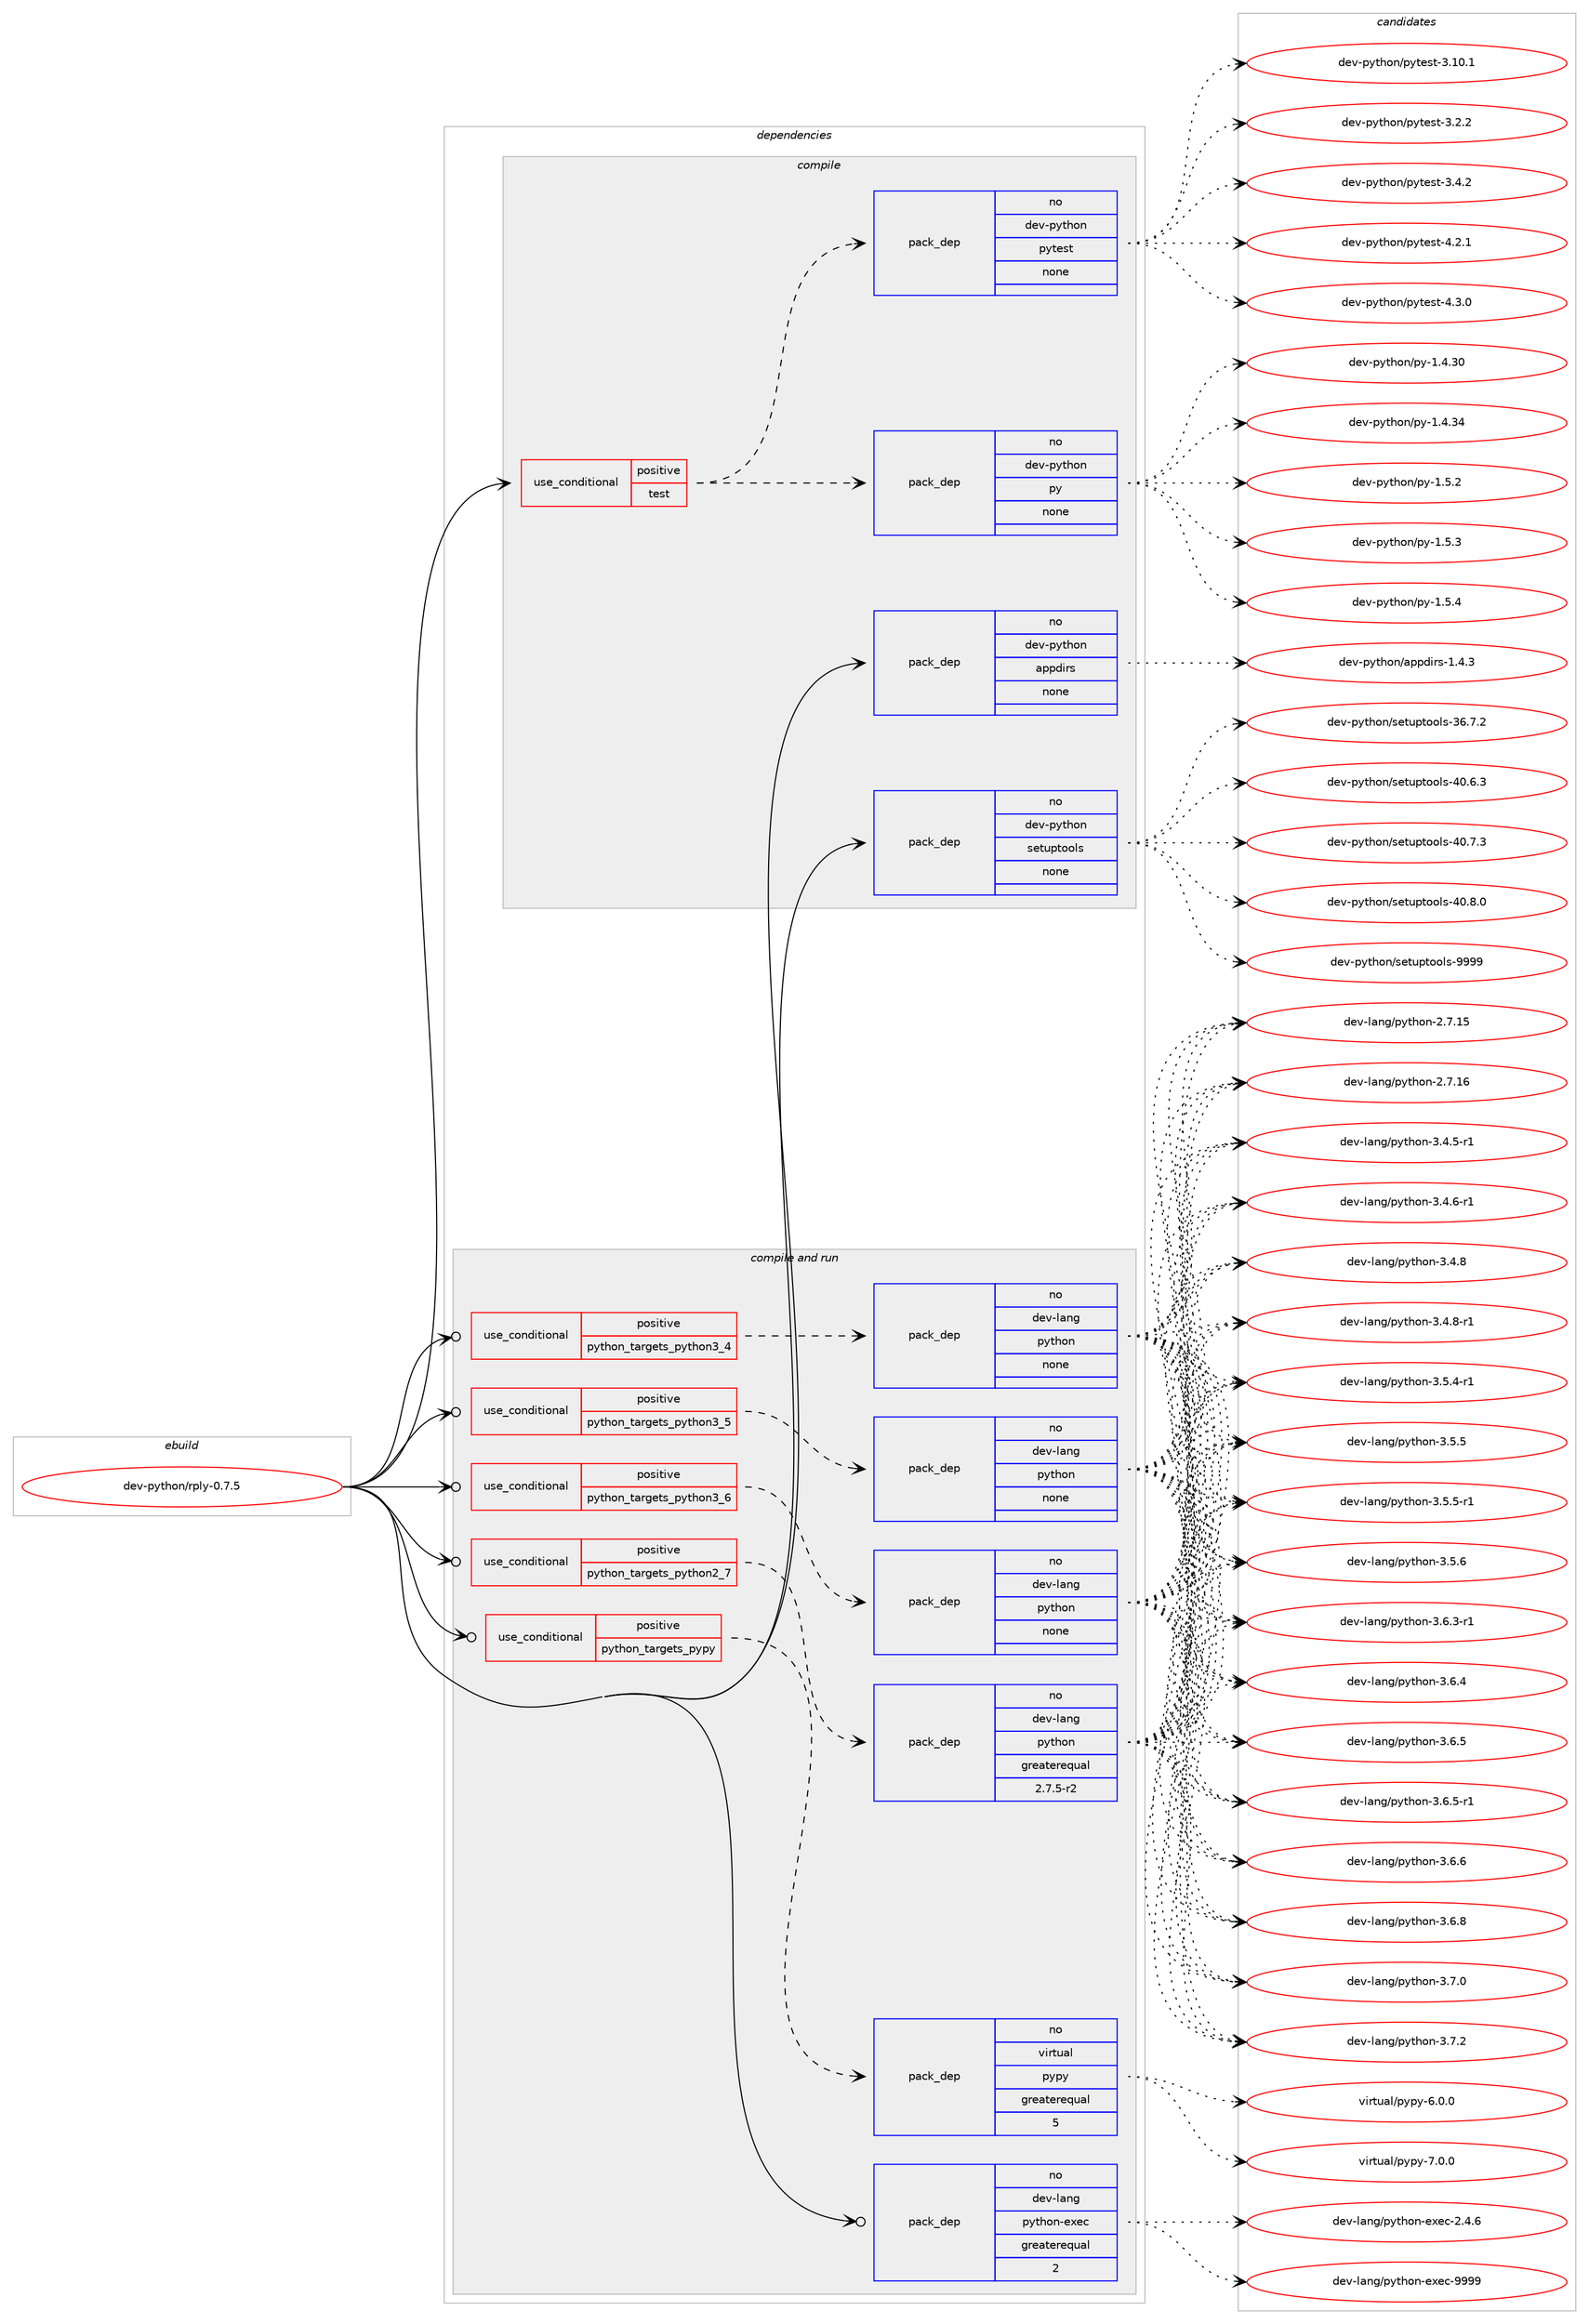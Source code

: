digraph prolog {

# *************
# Graph options
# *************

newrank=true;
concentrate=true;
compound=true;
graph [rankdir=LR,fontname=Helvetica,fontsize=10,ranksep=1.5];#, ranksep=2.5, nodesep=0.2];
edge  [arrowhead=vee];
node  [fontname=Helvetica,fontsize=10];

# **********
# The ebuild
# **********

subgraph cluster_leftcol {
color=gray;
rank=same;
label=<<i>ebuild</i>>;
id [label="dev-python/rply-0.7.5", color=red, width=4, href="../dev-python/rply-0.7.5.svg"];
}

# ****************
# The dependencies
# ****************

subgraph cluster_midcol {
color=gray;
label=<<i>dependencies</i>>;
subgraph cluster_compile {
fillcolor="#eeeeee";
style=filled;
label=<<i>compile</i>>;
subgraph cond384078 {
dependency1439741 [label=<<TABLE BORDER="0" CELLBORDER="1" CELLSPACING="0" CELLPADDING="4"><TR><TD ROWSPAN="3" CELLPADDING="10">use_conditional</TD></TR><TR><TD>positive</TD></TR><TR><TD>test</TD></TR></TABLE>>, shape=none, color=red];
subgraph pack1032301 {
dependency1439742 [label=<<TABLE BORDER="0" CELLBORDER="1" CELLSPACING="0" CELLPADDING="4" WIDTH="220"><TR><TD ROWSPAN="6" CELLPADDING="30">pack_dep</TD></TR><TR><TD WIDTH="110">no</TD></TR><TR><TD>dev-python</TD></TR><TR><TD>py</TD></TR><TR><TD>none</TD></TR><TR><TD></TD></TR></TABLE>>, shape=none, color=blue];
}
dependency1439741:e -> dependency1439742:w [weight=20,style="dashed",arrowhead="vee"];
subgraph pack1032302 {
dependency1439743 [label=<<TABLE BORDER="0" CELLBORDER="1" CELLSPACING="0" CELLPADDING="4" WIDTH="220"><TR><TD ROWSPAN="6" CELLPADDING="30">pack_dep</TD></TR><TR><TD WIDTH="110">no</TD></TR><TR><TD>dev-python</TD></TR><TR><TD>pytest</TD></TR><TR><TD>none</TD></TR><TR><TD></TD></TR></TABLE>>, shape=none, color=blue];
}
dependency1439741:e -> dependency1439743:w [weight=20,style="dashed",arrowhead="vee"];
}
id:e -> dependency1439741:w [weight=20,style="solid",arrowhead="vee"];
subgraph pack1032303 {
dependency1439744 [label=<<TABLE BORDER="0" CELLBORDER="1" CELLSPACING="0" CELLPADDING="4" WIDTH="220"><TR><TD ROWSPAN="6" CELLPADDING="30">pack_dep</TD></TR><TR><TD WIDTH="110">no</TD></TR><TR><TD>dev-python</TD></TR><TR><TD>appdirs</TD></TR><TR><TD>none</TD></TR><TR><TD></TD></TR></TABLE>>, shape=none, color=blue];
}
id:e -> dependency1439744:w [weight=20,style="solid",arrowhead="vee"];
subgraph pack1032304 {
dependency1439745 [label=<<TABLE BORDER="0" CELLBORDER="1" CELLSPACING="0" CELLPADDING="4" WIDTH="220"><TR><TD ROWSPAN="6" CELLPADDING="30">pack_dep</TD></TR><TR><TD WIDTH="110">no</TD></TR><TR><TD>dev-python</TD></TR><TR><TD>setuptools</TD></TR><TR><TD>none</TD></TR><TR><TD></TD></TR></TABLE>>, shape=none, color=blue];
}
id:e -> dependency1439745:w [weight=20,style="solid",arrowhead="vee"];
}
subgraph cluster_compileandrun {
fillcolor="#eeeeee";
style=filled;
label=<<i>compile and run</i>>;
subgraph cond384079 {
dependency1439746 [label=<<TABLE BORDER="0" CELLBORDER="1" CELLSPACING="0" CELLPADDING="4"><TR><TD ROWSPAN="3" CELLPADDING="10">use_conditional</TD></TR><TR><TD>positive</TD></TR><TR><TD>python_targets_pypy</TD></TR></TABLE>>, shape=none, color=red];
subgraph pack1032305 {
dependency1439747 [label=<<TABLE BORDER="0" CELLBORDER="1" CELLSPACING="0" CELLPADDING="4" WIDTH="220"><TR><TD ROWSPAN="6" CELLPADDING="30">pack_dep</TD></TR><TR><TD WIDTH="110">no</TD></TR><TR><TD>virtual</TD></TR><TR><TD>pypy</TD></TR><TR><TD>greaterequal</TD></TR><TR><TD>5</TD></TR></TABLE>>, shape=none, color=blue];
}
dependency1439746:e -> dependency1439747:w [weight=20,style="dashed",arrowhead="vee"];
}
id:e -> dependency1439746:w [weight=20,style="solid",arrowhead="odotvee"];
subgraph cond384080 {
dependency1439748 [label=<<TABLE BORDER="0" CELLBORDER="1" CELLSPACING="0" CELLPADDING="4"><TR><TD ROWSPAN="3" CELLPADDING="10">use_conditional</TD></TR><TR><TD>positive</TD></TR><TR><TD>python_targets_python2_7</TD></TR></TABLE>>, shape=none, color=red];
subgraph pack1032306 {
dependency1439749 [label=<<TABLE BORDER="0" CELLBORDER="1" CELLSPACING="0" CELLPADDING="4" WIDTH="220"><TR><TD ROWSPAN="6" CELLPADDING="30">pack_dep</TD></TR><TR><TD WIDTH="110">no</TD></TR><TR><TD>dev-lang</TD></TR><TR><TD>python</TD></TR><TR><TD>greaterequal</TD></TR><TR><TD>2.7.5-r2</TD></TR></TABLE>>, shape=none, color=blue];
}
dependency1439748:e -> dependency1439749:w [weight=20,style="dashed",arrowhead="vee"];
}
id:e -> dependency1439748:w [weight=20,style="solid",arrowhead="odotvee"];
subgraph cond384081 {
dependency1439750 [label=<<TABLE BORDER="0" CELLBORDER="1" CELLSPACING="0" CELLPADDING="4"><TR><TD ROWSPAN="3" CELLPADDING="10">use_conditional</TD></TR><TR><TD>positive</TD></TR><TR><TD>python_targets_python3_4</TD></TR></TABLE>>, shape=none, color=red];
subgraph pack1032307 {
dependency1439751 [label=<<TABLE BORDER="0" CELLBORDER="1" CELLSPACING="0" CELLPADDING="4" WIDTH="220"><TR><TD ROWSPAN="6" CELLPADDING="30">pack_dep</TD></TR><TR><TD WIDTH="110">no</TD></TR><TR><TD>dev-lang</TD></TR><TR><TD>python</TD></TR><TR><TD>none</TD></TR><TR><TD></TD></TR></TABLE>>, shape=none, color=blue];
}
dependency1439750:e -> dependency1439751:w [weight=20,style="dashed",arrowhead="vee"];
}
id:e -> dependency1439750:w [weight=20,style="solid",arrowhead="odotvee"];
subgraph cond384082 {
dependency1439752 [label=<<TABLE BORDER="0" CELLBORDER="1" CELLSPACING="0" CELLPADDING="4"><TR><TD ROWSPAN="3" CELLPADDING="10">use_conditional</TD></TR><TR><TD>positive</TD></TR><TR><TD>python_targets_python3_5</TD></TR></TABLE>>, shape=none, color=red];
subgraph pack1032308 {
dependency1439753 [label=<<TABLE BORDER="0" CELLBORDER="1" CELLSPACING="0" CELLPADDING="4" WIDTH="220"><TR><TD ROWSPAN="6" CELLPADDING="30">pack_dep</TD></TR><TR><TD WIDTH="110">no</TD></TR><TR><TD>dev-lang</TD></TR><TR><TD>python</TD></TR><TR><TD>none</TD></TR><TR><TD></TD></TR></TABLE>>, shape=none, color=blue];
}
dependency1439752:e -> dependency1439753:w [weight=20,style="dashed",arrowhead="vee"];
}
id:e -> dependency1439752:w [weight=20,style="solid",arrowhead="odotvee"];
subgraph cond384083 {
dependency1439754 [label=<<TABLE BORDER="0" CELLBORDER="1" CELLSPACING="0" CELLPADDING="4"><TR><TD ROWSPAN="3" CELLPADDING="10">use_conditional</TD></TR><TR><TD>positive</TD></TR><TR><TD>python_targets_python3_6</TD></TR></TABLE>>, shape=none, color=red];
subgraph pack1032309 {
dependency1439755 [label=<<TABLE BORDER="0" CELLBORDER="1" CELLSPACING="0" CELLPADDING="4" WIDTH="220"><TR><TD ROWSPAN="6" CELLPADDING="30">pack_dep</TD></TR><TR><TD WIDTH="110">no</TD></TR><TR><TD>dev-lang</TD></TR><TR><TD>python</TD></TR><TR><TD>none</TD></TR><TR><TD></TD></TR></TABLE>>, shape=none, color=blue];
}
dependency1439754:e -> dependency1439755:w [weight=20,style="dashed",arrowhead="vee"];
}
id:e -> dependency1439754:w [weight=20,style="solid",arrowhead="odotvee"];
subgraph pack1032310 {
dependency1439756 [label=<<TABLE BORDER="0" CELLBORDER="1" CELLSPACING="0" CELLPADDING="4" WIDTH="220"><TR><TD ROWSPAN="6" CELLPADDING="30">pack_dep</TD></TR><TR><TD WIDTH="110">no</TD></TR><TR><TD>dev-lang</TD></TR><TR><TD>python-exec</TD></TR><TR><TD>greaterequal</TD></TR><TR><TD>2</TD></TR></TABLE>>, shape=none, color=blue];
}
id:e -> dependency1439756:w [weight=20,style="solid",arrowhead="odotvee"];
}
subgraph cluster_run {
fillcolor="#eeeeee";
style=filled;
label=<<i>run</i>>;
}
}

# **************
# The candidates
# **************

subgraph cluster_choices {
rank=same;
color=gray;
label=<<i>candidates</i>>;

subgraph choice1032301 {
color=black;
nodesep=1;
choice100101118451121211161041111104711212145494652465148 [label="dev-python/py-1.4.30", color=red, width=4,href="../dev-python/py-1.4.30.svg"];
choice100101118451121211161041111104711212145494652465152 [label="dev-python/py-1.4.34", color=red, width=4,href="../dev-python/py-1.4.34.svg"];
choice1001011184511212111610411111047112121454946534650 [label="dev-python/py-1.5.2", color=red, width=4,href="../dev-python/py-1.5.2.svg"];
choice1001011184511212111610411111047112121454946534651 [label="dev-python/py-1.5.3", color=red, width=4,href="../dev-python/py-1.5.3.svg"];
choice1001011184511212111610411111047112121454946534652 [label="dev-python/py-1.5.4", color=red, width=4,href="../dev-python/py-1.5.4.svg"];
dependency1439742:e -> choice100101118451121211161041111104711212145494652465148:w [style=dotted,weight="100"];
dependency1439742:e -> choice100101118451121211161041111104711212145494652465152:w [style=dotted,weight="100"];
dependency1439742:e -> choice1001011184511212111610411111047112121454946534650:w [style=dotted,weight="100"];
dependency1439742:e -> choice1001011184511212111610411111047112121454946534651:w [style=dotted,weight="100"];
dependency1439742:e -> choice1001011184511212111610411111047112121454946534652:w [style=dotted,weight="100"];
}
subgraph choice1032302 {
color=black;
nodesep=1;
choice100101118451121211161041111104711212111610111511645514649484649 [label="dev-python/pytest-3.10.1", color=red, width=4,href="../dev-python/pytest-3.10.1.svg"];
choice1001011184511212111610411111047112121116101115116455146504650 [label="dev-python/pytest-3.2.2", color=red, width=4,href="../dev-python/pytest-3.2.2.svg"];
choice1001011184511212111610411111047112121116101115116455146524650 [label="dev-python/pytest-3.4.2", color=red, width=4,href="../dev-python/pytest-3.4.2.svg"];
choice1001011184511212111610411111047112121116101115116455246504649 [label="dev-python/pytest-4.2.1", color=red, width=4,href="../dev-python/pytest-4.2.1.svg"];
choice1001011184511212111610411111047112121116101115116455246514648 [label="dev-python/pytest-4.3.0", color=red, width=4,href="../dev-python/pytest-4.3.0.svg"];
dependency1439743:e -> choice100101118451121211161041111104711212111610111511645514649484649:w [style=dotted,weight="100"];
dependency1439743:e -> choice1001011184511212111610411111047112121116101115116455146504650:w [style=dotted,weight="100"];
dependency1439743:e -> choice1001011184511212111610411111047112121116101115116455146524650:w [style=dotted,weight="100"];
dependency1439743:e -> choice1001011184511212111610411111047112121116101115116455246504649:w [style=dotted,weight="100"];
dependency1439743:e -> choice1001011184511212111610411111047112121116101115116455246514648:w [style=dotted,weight="100"];
}
subgraph choice1032303 {
color=black;
nodesep=1;
choice100101118451121211161041111104797112112100105114115454946524651 [label="dev-python/appdirs-1.4.3", color=red, width=4,href="../dev-python/appdirs-1.4.3.svg"];
dependency1439744:e -> choice100101118451121211161041111104797112112100105114115454946524651:w [style=dotted,weight="100"];
}
subgraph choice1032304 {
color=black;
nodesep=1;
choice100101118451121211161041111104711510111611711211611111110811545515446554650 [label="dev-python/setuptools-36.7.2", color=red, width=4,href="../dev-python/setuptools-36.7.2.svg"];
choice100101118451121211161041111104711510111611711211611111110811545524846544651 [label="dev-python/setuptools-40.6.3", color=red, width=4,href="../dev-python/setuptools-40.6.3.svg"];
choice100101118451121211161041111104711510111611711211611111110811545524846554651 [label="dev-python/setuptools-40.7.3", color=red, width=4,href="../dev-python/setuptools-40.7.3.svg"];
choice100101118451121211161041111104711510111611711211611111110811545524846564648 [label="dev-python/setuptools-40.8.0", color=red, width=4,href="../dev-python/setuptools-40.8.0.svg"];
choice10010111845112121116104111110471151011161171121161111111081154557575757 [label="dev-python/setuptools-9999", color=red, width=4,href="../dev-python/setuptools-9999.svg"];
dependency1439745:e -> choice100101118451121211161041111104711510111611711211611111110811545515446554650:w [style=dotted,weight="100"];
dependency1439745:e -> choice100101118451121211161041111104711510111611711211611111110811545524846544651:w [style=dotted,weight="100"];
dependency1439745:e -> choice100101118451121211161041111104711510111611711211611111110811545524846554651:w [style=dotted,weight="100"];
dependency1439745:e -> choice100101118451121211161041111104711510111611711211611111110811545524846564648:w [style=dotted,weight="100"];
dependency1439745:e -> choice10010111845112121116104111110471151011161171121161111111081154557575757:w [style=dotted,weight="100"];
}
subgraph choice1032305 {
color=black;
nodesep=1;
choice1181051141161179710847112121112121455446484648 [label="virtual/pypy-6.0.0", color=red, width=4,href="../virtual/pypy-6.0.0.svg"];
choice1181051141161179710847112121112121455546484648 [label="virtual/pypy-7.0.0", color=red, width=4,href="../virtual/pypy-7.0.0.svg"];
dependency1439747:e -> choice1181051141161179710847112121112121455446484648:w [style=dotted,weight="100"];
dependency1439747:e -> choice1181051141161179710847112121112121455546484648:w [style=dotted,weight="100"];
}
subgraph choice1032306 {
color=black;
nodesep=1;
choice10010111845108971101034711212111610411111045504655464953 [label="dev-lang/python-2.7.15", color=red, width=4,href="../dev-lang/python-2.7.15.svg"];
choice10010111845108971101034711212111610411111045504655464954 [label="dev-lang/python-2.7.16", color=red, width=4,href="../dev-lang/python-2.7.16.svg"];
choice1001011184510897110103471121211161041111104551465246534511449 [label="dev-lang/python-3.4.5-r1", color=red, width=4,href="../dev-lang/python-3.4.5-r1.svg"];
choice1001011184510897110103471121211161041111104551465246544511449 [label="dev-lang/python-3.4.6-r1", color=red, width=4,href="../dev-lang/python-3.4.6-r1.svg"];
choice100101118451089711010347112121116104111110455146524656 [label="dev-lang/python-3.4.8", color=red, width=4,href="../dev-lang/python-3.4.8.svg"];
choice1001011184510897110103471121211161041111104551465246564511449 [label="dev-lang/python-3.4.8-r1", color=red, width=4,href="../dev-lang/python-3.4.8-r1.svg"];
choice1001011184510897110103471121211161041111104551465346524511449 [label="dev-lang/python-3.5.4-r1", color=red, width=4,href="../dev-lang/python-3.5.4-r1.svg"];
choice100101118451089711010347112121116104111110455146534653 [label="dev-lang/python-3.5.5", color=red, width=4,href="../dev-lang/python-3.5.5.svg"];
choice1001011184510897110103471121211161041111104551465346534511449 [label="dev-lang/python-3.5.5-r1", color=red, width=4,href="../dev-lang/python-3.5.5-r1.svg"];
choice100101118451089711010347112121116104111110455146534654 [label="dev-lang/python-3.5.6", color=red, width=4,href="../dev-lang/python-3.5.6.svg"];
choice1001011184510897110103471121211161041111104551465446514511449 [label="dev-lang/python-3.6.3-r1", color=red, width=4,href="../dev-lang/python-3.6.3-r1.svg"];
choice100101118451089711010347112121116104111110455146544652 [label="dev-lang/python-3.6.4", color=red, width=4,href="../dev-lang/python-3.6.4.svg"];
choice100101118451089711010347112121116104111110455146544653 [label="dev-lang/python-3.6.5", color=red, width=4,href="../dev-lang/python-3.6.5.svg"];
choice1001011184510897110103471121211161041111104551465446534511449 [label="dev-lang/python-3.6.5-r1", color=red, width=4,href="../dev-lang/python-3.6.5-r1.svg"];
choice100101118451089711010347112121116104111110455146544654 [label="dev-lang/python-3.6.6", color=red, width=4,href="../dev-lang/python-3.6.6.svg"];
choice100101118451089711010347112121116104111110455146544656 [label="dev-lang/python-3.6.8", color=red, width=4,href="../dev-lang/python-3.6.8.svg"];
choice100101118451089711010347112121116104111110455146554648 [label="dev-lang/python-3.7.0", color=red, width=4,href="../dev-lang/python-3.7.0.svg"];
choice100101118451089711010347112121116104111110455146554650 [label="dev-lang/python-3.7.2", color=red, width=4,href="../dev-lang/python-3.7.2.svg"];
dependency1439749:e -> choice10010111845108971101034711212111610411111045504655464953:w [style=dotted,weight="100"];
dependency1439749:e -> choice10010111845108971101034711212111610411111045504655464954:w [style=dotted,weight="100"];
dependency1439749:e -> choice1001011184510897110103471121211161041111104551465246534511449:w [style=dotted,weight="100"];
dependency1439749:e -> choice1001011184510897110103471121211161041111104551465246544511449:w [style=dotted,weight="100"];
dependency1439749:e -> choice100101118451089711010347112121116104111110455146524656:w [style=dotted,weight="100"];
dependency1439749:e -> choice1001011184510897110103471121211161041111104551465246564511449:w [style=dotted,weight="100"];
dependency1439749:e -> choice1001011184510897110103471121211161041111104551465346524511449:w [style=dotted,weight="100"];
dependency1439749:e -> choice100101118451089711010347112121116104111110455146534653:w [style=dotted,weight="100"];
dependency1439749:e -> choice1001011184510897110103471121211161041111104551465346534511449:w [style=dotted,weight="100"];
dependency1439749:e -> choice100101118451089711010347112121116104111110455146534654:w [style=dotted,weight="100"];
dependency1439749:e -> choice1001011184510897110103471121211161041111104551465446514511449:w [style=dotted,weight="100"];
dependency1439749:e -> choice100101118451089711010347112121116104111110455146544652:w [style=dotted,weight="100"];
dependency1439749:e -> choice100101118451089711010347112121116104111110455146544653:w [style=dotted,weight="100"];
dependency1439749:e -> choice1001011184510897110103471121211161041111104551465446534511449:w [style=dotted,weight="100"];
dependency1439749:e -> choice100101118451089711010347112121116104111110455146544654:w [style=dotted,weight="100"];
dependency1439749:e -> choice100101118451089711010347112121116104111110455146544656:w [style=dotted,weight="100"];
dependency1439749:e -> choice100101118451089711010347112121116104111110455146554648:w [style=dotted,weight="100"];
dependency1439749:e -> choice100101118451089711010347112121116104111110455146554650:w [style=dotted,weight="100"];
}
subgraph choice1032307 {
color=black;
nodesep=1;
choice10010111845108971101034711212111610411111045504655464953 [label="dev-lang/python-2.7.15", color=red, width=4,href="../dev-lang/python-2.7.15.svg"];
choice10010111845108971101034711212111610411111045504655464954 [label="dev-lang/python-2.7.16", color=red, width=4,href="../dev-lang/python-2.7.16.svg"];
choice1001011184510897110103471121211161041111104551465246534511449 [label="dev-lang/python-3.4.5-r1", color=red, width=4,href="../dev-lang/python-3.4.5-r1.svg"];
choice1001011184510897110103471121211161041111104551465246544511449 [label="dev-lang/python-3.4.6-r1", color=red, width=4,href="../dev-lang/python-3.4.6-r1.svg"];
choice100101118451089711010347112121116104111110455146524656 [label="dev-lang/python-3.4.8", color=red, width=4,href="../dev-lang/python-3.4.8.svg"];
choice1001011184510897110103471121211161041111104551465246564511449 [label="dev-lang/python-3.4.8-r1", color=red, width=4,href="../dev-lang/python-3.4.8-r1.svg"];
choice1001011184510897110103471121211161041111104551465346524511449 [label="dev-lang/python-3.5.4-r1", color=red, width=4,href="../dev-lang/python-3.5.4-r1.svg"];
choice100101118451089711010347112121116104111110455146534653 [label="dev-lang/python-3.5.5", color=red, width=4,href="../dev-lang/python-3.5.5.svg"];
choice1001011184510897110103471121211161041111104551465346534511449 [label="dev-lang/python-3.5.5-r1", color=red, width=4,href="../dev-lang/python-3.5.5-r1.svg"];
choice100101118451089711010347112121116104111110455146534654 [label="dev-lang/python-3.5.6", color=red, width=4,href="../dev-lang/python-3.5.6.svg"];
choice1001011184510897110103471121211161041111104551465446514511449 [label="dev-lang/python-3.6.3-r1", color=red, width=4,href="../dev-lang/python-3.6.3-r1.svg"];
choice100101118451089711010347112121116104111110455146544652 [label="dev-lang/python-3.6.4", color=red, width=4,href="../dev-lang/python-3.6.4.svg"];
choice100101118451089711010347112121116104111110455146544653 [label="dev-lang/python-3.6.5", color=red, width=4,href="../dev-lang/python-3.6.5.svg"];
choice1001011184510897110103471121211161041111104551465446534511449 [label="dev-lang/python-3.6.5-r1", color=red, width=4,href="../dev-lang/python-3.6.5-r1.svg"];
choice100101118451089711010347112121116104111110455146544654 [label="dev-lang/python-3.6.6", color=red, width=4,href="../dev-lang/python-3.6.6.svg"];
choice100101118451089711010347112121116104111110455146544656 [label="dev-lang/python-3.6.8", color=red, width=4,href="../dev-lang/python-3.6.8.svg"];
choice100101118451089711010347112121116104111110455146554648 [label="dev-lang/python-3.7.0", color=red, width=4,href="../dev-lang/python-3.7.0.svg"];
choice100101118451089711010347112121116104111110455146554650 [label="dev-lang/python-3.7.2", color=red, width=4,href="../dev-lang/python-3.7.2.svg"];
dependency1439751:e -> choice10010111845108971101034711212111610411111045504655464953:w [style=dotted,weight="100"];
dependency1439751:e -> choice10010111845108971101034711212111610411111045504655464954:w [style=dotted,weight="100"];
dependency1439751:e -> choice1001011184510897110103471121211161041111104551465246534511449:w [style=dotted,weight="100"];
dependency1439751:e -> choice1001011184510897110103471121211161041111104551465246544511449:w [style=dotted,weight="100"];
dependency1439751:e -> choice100101118451089711010347112121116104111110455146524656:w [style=dotted,weight="100"];
dependency1439751:e -> choice1001011184510897110103471121211161041111104551465246564511449:w [style=dotted,weight="100"];
dependency1439751:e -> choice1001011184510897110103471121211161041111104551465346524511449:w [style=dotted,weight="100"];
dependency1439751:e -> choice100101118451089711010347112121116104111110455146534653:w [style=dotted,weight="100"];
dependency1439751:e -> choice1001011184510897110103471121211161041111104551465346534511449:w [style=dotted,weight="100"];
dependency1439751:e -> choice100101118451089711010347112121116104111110455146534654:w [style=dotted,weight="100"];
dependency1439751:e -> choice1001011184510897110103471121211161041111104551465446514511449:w [style=dotted,weight="100"];
dependency1439751:e -> choice100101118451089711010347112121116104111110455146544652:w [style=dotted,weight="100"];
dependency1439751:e -> choice100101118451089711010347112121116104111110455146544653:w [style=dotted,weight="100"];
dependency1439751:e -> choice1001011184510897110103471121211161041111104551465446534511449:w [style=dotted,weight="100"];
dependency1439751:e -> choice100101118451089711010347112121116104111110455146544654:w [style=dotted,weight="100"];
dependency1439751:e -> choice100101118451089711010347112121116104111110455146544656:w [style=dotted,weight="100"];
dependency1439751:e -> choice100101118451089711010347112121116104111110455146554648:w [style=dotted,weight="100"];
dependency1439751:e -> choice100101118451089711010347112121116104111110455146554650:w [style=dotted,weight="100"];
}
subgraph choice1032308 {
color=black;
nodesep=1;
choice10010111845108971101034711212111610411111045504655464953 [label="dev-lang/python-2.7.15", color=red, width=4,href="../dev-lang/python-2.7.15.svg"];
choice10010111845108971101034711212111610411111045504655464954 [label="dev-lang/python-2.7.16", color=red, width=4,href="../dev-lang/python-2.7.16.svg"];
choice1001011184510897110103471121211161041111104551465246534511449 [label="dev-lang/python-3.4.5-r1", color=red, width=4,href="../dev-lang/python-3.4.5-r1.svg"];
choice1001011184510897110103471121211161041111104551465246544511449 [label="dev-lang/python-3.4.6-r1", color=red, width=4,href="../dev-lang/python-3.4.6-r1.svg"];
choice100101118451089711010347112121116104111110455146524656 [label="dev-lang/python-3.4.8", color=red, width=4,href="../dev-lang/python-3.4.8.svg"];
choice1001011184510897110103471121211161041111104551465246564511449 [label="dev-lang/python-3.4.8-r1", color=red, width=4,href="../dev-lang/python-3.4.8-r1.svg"];
choice1001011184510897110103471121211161041111104551465346524511449 [label="dev-lang/python-3.5.4-r1", color=red, width=4,href="../dev-lang/python-3.5.4-r1.svg"];
choice100101118451089711010347112121116104111110455146534653 [label="dev-lang/python-3.5.5", color=red, width=4,href="../dev-lang/python-3.5.5.svg"];
choice1001011184510897110103471121211161041111104551465346534511449 [label="dev-lang/python-3.5.5-r1", color=red, width=4,href="../dev-lang/python-3.5.5-r1.svg"];
choice100101118451089711010347112121116104111110455146534654 [label="dev-lang/python-3.5.6", color=red, width=4,href="../dev-lang/python-3.5.6.svg"];
choice1001011184510897110103471121211161041111104551465446514511449 [label="dev-lang/python-3.6.3-r1", color=red, width=4,href="../dev-lang/python-3.6.3-r1.svg"];
choice100101118451089711010347112121116104111110455146544652 [label="dev-lang/python-3.6.4", color=red, width=4,href="../dev-lang/python-3.6.4.svg"];
choice100101118451089711010347112121116104111110455146544653 [label="dev-lang/python-3.6.5", color=red, width=4,href="../dev-lang/python-3.6.5.svg"];
choice1001011184510897110103471121211161041111104551465446534511449 [label="dev-lang/python-3.6.5-r1", color=red, width=4,href="../dev-lang/python-3.6.5-r1.svg"];
choice100101118451089711010347112121116104111110455146544654 [label="dev-lang/python-3.6.6", color=red, width=4,href="../dev-lang/python-3.6.6.svg"];
choice100101118451089711010347112121116104111110455146544656 [label="dev-lang/python-3.6.8", color=red, width=4,href="../dev-lang/python-3.6.8.svg"];
choice100101118451089711010347112121116104111110455146554648 [label="dev-lang/python-3.7.0", color=red, width=4,href="../dev-lang/python-3.7.0.svg"];
choice100101118451089711010347112121116104111110455146554650 [label="dev-lang/python-3.7.2", color=red, width=4,href="../dev-lang/python-3.7.2.svg"];
dependency1439753:e -> choice10010111845108971101034711212111610411111045504655464953:w [style=dotted,weight="100"];
dependency1439753:e -> choice10010111845108971101034711212111610411111045504655464954:w [style=dotted,weight="100"];
dependency1439753:e -> choice1001011184510897110103471121211161041111104551465246534511449:w [style=dotted,weight="100"];
dependency1439753:e -> choice1001011184510897110103471121211161041111104551465246544511449:w [style=dotted,weight="100"];
dependency1439753:e -> choice100101118451089711010347112121116104111110455146524656:w [style=dotted,weight="100"];
dependency1439753:e -> choice1001011184510897110103471121211161041111104551465246564511449:w [style=dotted,weight="100"];
dependency1439753:e -> choice1001011184510897110103471121211161041111104551465346524511449:w [style=dotted,weight="100"];
dependency1439753:e -> choice100101118451089711010347112121116104111110455146534653:w [style=dotted,weight="100"];
dependency1439753:e -> choice1001011184510897110103471121211161041111104551465346534511449:w [style=dotted,weight="100"];
dependency1439753:e -> choice100101118451089711010347112121116104111110455146534654:w [style=dotted,weight="100"];
dependency1439753:e -> choice1001011184510897110103471121211161041111104551465446514511449:w [style=dotted,weight="100"];
dependency1439753:e -> choice100101118451089711010347112121116104111110455146544652:w [style=dotted,weight="100"];
dependency1439753:e -> choice100101118451089711010347112121116104111110455146544653:w [style=dotted,weight="100"];
dependency1439753:e -> choice1001011184510897110103471121211161041111104551465446534511449:w [style=dotted,weight="100"];
dependency1439753:e -> choice100101118451089711010347112121116104111110455146544654:w [style=dotted,weight="100"];
dependency1439753:e -> choice100101118451089711010347112121116104111110455146544656:w [style=dotted,weight="100"];
dependency1439753:e -> choice100101118451089711010347112121116104111110455146554648:w [style=dotted,weight="100"];
dependency1439753:e -> choice100101118451089711010347112121116104111110455146554650:w [style=dotted,weight="100"];
}
subgraph choice1032309 {
color=black;
nodesep=1;
choice10010111845108971101034711212111610411111045504655464953 [label="dev-lang/python-2.7.15", color=red, width=4,href="../dev-lang/python-2.7.15.svg"];
choice10010111845108971101034711212111610411111045504655464954 [label="dev-lang/python-2.7.16", color=red, width=4,href="../dev-lang/python-2.7.16.svg"];
choice1001011184510897110103471121211161041111104551465246534511449 [label="dev-lang/python-3.4.5-r1", color=red, width=4,href="../dev-lang/python-3.4.5-r1.svg"];
choice1001011184510897110103471121211161041111104551465246544511449 [label="dev-lang/python-3.4.6-r1", color=red, width=4,href="../dev-lang/python-3.4.6-r1.svg"];
choice100101118451089711010347112121116104111110455146524656 [label="dev-lang/python-3.4.8", color=red, width=4,href="../dev-lang/python-3.4.8.svg"];
choice1001011184510897110103471121211161041111104551465246564511449 [label="dev-lang/python-3.4.8-r1", color=red, width=4,href="../dev-lang/python-3.4.8-r1.svg"];
choice1001011184510897110103471121211161041111104551465346524511449 [label="dev-lang/python-3.5.4-r1", color=red, width=4,href="../dev-lang/python-3.5.4-r1.svg"];
choice100101118451089711010347112121116104111110455146534653 [label="dev-lang/python-3.5.5", color=red, width=4,href="../dev-lang/python-3.5.5.svg"];
choice1001011184510897110103471121211161041111104551465346534511449 [label="dev-lang/python-3.5.5-r1", color=red, width=4,href="../dev-lang/python-3.5.5-r1.svg"];
choice100101118451089711010347112121116104111110455146534654 [label="dev-lang/python-3.5.6", color=red, width=4,href="../dev-lang/python-3.5.6.svg"];
choice1001011184510897110103471121211161041111104551465446514511449 [label="dev-lang/python-3.6.3-r1", color=red, width=4,href="../dev-lang/python-3.6.3-r1.svg"];
choice100101118451089711010347112121116104111110455146544652 [label="dev-lang/python-3.6.4", color=red, width=4,href="../dev-lang/python-3.6.4.svg"];
choice100101118451089711010347112121116104111110455146544653 [label="dev-lang/python-3.6.5", color=red, width=4,href="../dev-lang/python-3.6.5.svg"];
choice1001011184510897110103471121211161041111104551465446534511449 [label="dev-lang/python-3.6.5-r1", color=red, width=4,href="../dev-lang/python-3.6.5-r1.svg"];
choice100101118451089711010347112121116104111110455146544654 [label="dev-lang/python-3.6.6", color=red, width=4,href="../dev-lang/python-3.6.6.svg"];
choice100101118451089711010347112121116104111110455146544656 [label="dev-lang/python-3.6.8", color=red, width=4,href="../dev-lang/python-3.6.8.svg"];
choice100101118451089711010347112121116104111110455146554648 [label="dev-lang/python-3.7.0", color=red, width=4,href="../dev-lang/python-3.7.0.svg"];
choice100101118451089711010347112121116104111110455146554650 [label="dev-lang/python-3.7.2", color=red, width=4,href="../dev-lang/python-3.7.2.svg"];
dependency1439755:e -> choice10010111845108971101034711212111610411111045504655464953:w [style=dotted,weight="100"];
dependency1439755:e -> choice10010111845108971101034711212111610411111045504655464954:w [style=dotted,weight="100"];
dependency1439755:e -> choice1001011184510897110103471121211161041111104551465246534511449:w [style=dotted,weight="100"];
dependency1439755:e -> choice1001011184510897110103471121211161041111104551465246544511449:w [style=dotted,weight="100"];
dependency1439755:e -> choice100101118451089711010347112121116104111110455146524656:w [style=dotted,weight="100"];
dependency1439755:e -> choice1001011184510897110103471121211161041111104551465246564511449:w [style=dotted,weight="100"];
dependency1439755:e -> choice1001011184510897110103471121211161041111104551465346524511449:w [style=dotted,weight="100"];
dependency1439755:e -> choice100101118451089711010347112121116104111110455146534653:w [style=dotted,weight="100"];
dependency1439755:e -> choice1001011184510897110103471121211161041111104551465346534511449:w [style=dotted,weight="100"];
dependency1439755:e -> choice100101118451089711010347112121116104111110455146534654:w [style=dotted,weight="100"];
dependency1439755:e -> choice1001011184510897110103471121211161041111104551465446514511449:w [style=dotted,weight="100"];
dependency1439755:e -> choice100101118451089711010347112121116104111110455146544652:w [style=dotted,weight="100"];
dependency1439755:e -> choice100101118451089711010347112121116104111110455146544653:w [style=dotted,weight="100"];
dependency1439755:e -> choice1001011184510897110103471121211161041111104551465446534511449:w [style=dotted,weight="100"];
dependency1439755:e -> choice100101118451089711010347112121116104111110455146544654:w [style=dotted,weight="100"];
dependency1439755:e -> choice100101118451089711010347112121116104111110455146544656:w [style=dotted,weight="100"];
dependency1439755:e -> choice100101118451089711010347112121116104111110455146554648:w [style=dotted,weight="100"];
dependency1439755:e -> choice100101118451089711010347112121116104111110455146554650:w [style=dotted,weight="100"];
}
subgraph choice1032310 {
color=black;
nodesep=1;
choice1001011184510897110103471121211161041111104510112010199455046524654 [label="dev-lang/python-exec-2.4.6", color=red, width=4,href="../dev-lang/python-exec-2.4.6.svg"];
choice10010111845108971101034711212111610411111045101120101994557575757 [label="dev-lang/python-exec-9999", color=red, width=4,href="../dev-lang/python-exec-9999.svg"];
dependency1439756:e -> choice1001011184510897110103471121211161041111104510112010199455046524654:w [style=dotted,weight="100"];
dependency1439756:e -> choice10010111845108971101034711212111610411111045101120101994557575757:w [style=dotted,weight="100"];
}
}

}
